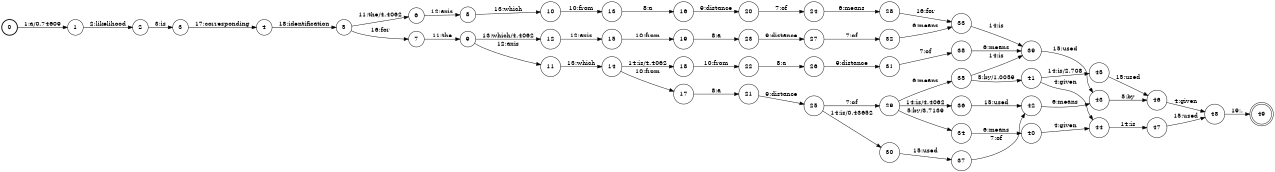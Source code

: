 digraph FST {
rankdir = LR;
size = "8.5,11";
label = "";
center = 1;
orientation = Portrait;
ranksep = "0.4";
nodesep = "0.25";
0 [label = "0", shape = circle, style = bold, fontsize = 14]
	0 -> 1 [label = "1:a/0.74609", fontsize = 14];
1 [label = "1", shape = circle, style = solid, fontsize = 14]
	1 -> 2 [label = "2:likelihood", fontsize = 14];
2 [label = "2", shape = circle, style = solid, fontsize = 14]
	2 -> 3 [label = "3:is", fontsize = 14];
3 [label = "3", shape = circle, style = solid, fontsize = 14]
	3 -> 4 [label = "17:corresponding", fontsize = 14];
4 [label = "4", shape = circle, style = solid, fontsize = 14]
	4 -> 5 [label = "18:identification", fontsize = 14];
5 [label = "5", shape = circle, style = solid, fontsize = 14]
	5 -> 6 [label = "11:the/4.4062", fontsize = 14];
	5 -> 7 [label = "16:for", fontsize = 14];
6 [label = "6", shape = circle, style = solid, fontsize = 14]
	6 -> 8 [label = "12:axis", fontsize = 14];
7 [label = "7", shape = circle, style = solid, fontsize = 14]
	7 -> 9 [label = "11:the", fontsize = 14];
8 [label = "8", shape = circle, style = solid, fontsize = 14]
	8 -> 10 [label = "13:which", fontsize = 14];
9 [label = "9", shape = circle, style = solid, fontsize = 14]
	9 -> 11 [label = "12:axis", fontsize = 14];
	9 -> 12 [label = "13:which/4.4062", fontsize = 14];
10 [label = "10", shape = circle, style = solid, fontsize = 14]
	10 -> 13 [label = "10:from", fontsize = 14];
11 [label = "11", shape = circle, style = solid, fontsize = 14]
	11 -> 14 [label = "13:which", fontsize = 14];
12 [label = "12", shape = circle, style = solid, fontsize = 14]
	12 -> 15 [label = "12:axis", fontsize = 14];
13 [label = "13", shape = circle, style = solid, fontsize = 14]
	13 -> 16 [label = "8:a", fontsize = 14];
14 [label = "14", shape = circle, style = solid, fontsize = 14]
	14 -> 18 [label = "14:is/4.4062", fontsize = 14];
	14 -> 17 [label = "10:from", fontsize = 14];
15 [label = "15", shape = circle, style = solid, fontsize = 14]
	15 -> 19 [label = "10:from", fontsize = 14];
16 [label = "16", shape = circle, style = solid, fontsize = 14]
	16 -> 20 [label = "9:distance", fontsize = 14];
17 [label = "17", shape = circle, style = solid, fontsize = 14]
	17 -> 21 [label = "8:a", fontsize = 14];
18 [label = "18", shape = circle, style = solid, fontsize = 14]
	18 -> 22 [label = "10:from", fontsize = 14];
19 [label = "19", shape = circle, style = solid, fontsize = 14]
	19 -> 23 [label = "8:a", fontsize = 14];
20 [label = "20", shape = circle, style = solid, fontsize = 14]
	20 -> 24 [label = "7:of", fontsize = 14];
21 [label = "21", shape = circle, style = solid, fontsize = 14]
	21 -> 25 [label = "9:distance", fontsize = 14];
22 [label = "22", shape = circle, style = solid, fontsize = 14]
	22 -> 26 [label = "8:a", fontsize = 14];
23 [label = "23", shape = circle, style = solid, fontsize = 14]
	23 -> 27 [label = "9:distance", fontsize = 14];
24 [label = "24", shape = circle, style = solid, fontsize = 14]
	24 -> 28 [label = "6:means", fontsize = 14];
25 [label = "25", shape = circle, style = solid, fontsize = 14]
	25 -> 30 [label = "14:is/0.43652", fontsize = 14];
	25 -> 29 [label = "7:of", fontsize = 14];
26 [label = "26", shape = circle, style = solid, fontsize = 14]
	26 -> 31 [label = "9:distance", fontsize = 14];
27 [label = "27", shape = circle, style = solid, fontsize = 14]
	27 -> 32 [label = "7:of", fontsize = 14];
28 [label = "28", shape = circle, style = solid, fontsize = 14]
	28 -> 33 [label = "16:for", fontsize = 14];
29 [label = "29", shape = circle, style = solid, fontsize = 14]
	29 -> 36 [label = "14:is/4.4062", fontsize = 14];
	29 -> 34 [label = "5:by/3.7139", fontsize = 14];
	29 -> 35 [label = "6:means", fontsize = 14];
30 [label = "30", shape = circle, style = solid, fontsize = 14]
	30 -> 37 [label = "15:used", fontsize = 14];
31 [label = "31", shape = circle, style = solid, fontsize = 14]
	31 -> 38 [label = "7:of", fontsize = 14];
32 [label = "32", shape = circle, style = solid, fontsize = 14]
	32 -> 33 [label = "6:means", fontsize = 14];
33 [label = "33", shape = circle, style = solid, fontsize = 14]
	33 -> 39 [label = "14:is", fontsize = 14];
34 [label = "34", shape = circle, style = solid, fontsize = 14]
	34 -> 40 [label = "6:means", fontsize = 14];
35 [label = "35", shape = circle, style = solid, fontsize = 14]
	35 -> 39 [label = "14:is", fontsize = 14];
	35 -> 41 [label = "5:by/1.0059", fontsize = 14];
36 [label = "36", shape = circle, style = solid, fontsize = 14]
	36 -> 42 [label = "15:used", fontsize = 14];
37 [label = "37", shape = circle, style = solid, fontsize = 14]
	37 -> 42 [label = "7:of", fontsize = 14];
38 [label = "38", shape = circle, style = solid, fontsize = 14]
	38 -> 39 [label = "6:means", fontsize = 14];
39 [label = "39", shape = circle, style = solid, fontsize = 14]
	39 -> 43 [label = "15:used", fontsize = 14];
40 [label = "40", shape = circle, style = solid, fontsize = 14]
	40 -> 44 [label = "4:given", fontsize = 14];
41 [label = "41", shape = circle, style = solid, fontsize = 14]
	41 -> 45 [label = "14:is/2.708", fontsize = 14];
	41 -> 44 [label = "4:given", fontsize = 14];
42 [label = "42", shape = circle, style = solid, fontsize = 14]
	42 -> 43 [label = "6:means", fontsize = 14];
43 [label = "43", shape = circle, style = solid, fontsize = 14]
	43 -> 46 [label = "5:by", fontsize = 14];
44 [label = "44", shape = circle, style = solid, fontsize = 14]
	44 -> 47 [label = "14:is", fontsize = 14];
45 [label = "45", shape = circle, style = solid, fontsize = 14]
	45 -> 46 [label = "15:used", fontsize = 14];
46 [label = "46", shape = circle, style = solid, fontsize = 14]
	46 -> 48 [label = "4:given", fontsize = 14];
47 [label = "47", shape = circle, style = solid, fontsize = 14]
	47 -> 48 [label = "15:used", fontsize = 14];
48 [label = "48", shape = circle, style = solid, fontsize = 14]
	48 -> 49 [label = "19:.", fontsize = 14];
49 [label = "49", shape = doublecircle, style = solid, fontsize = 14]
}
